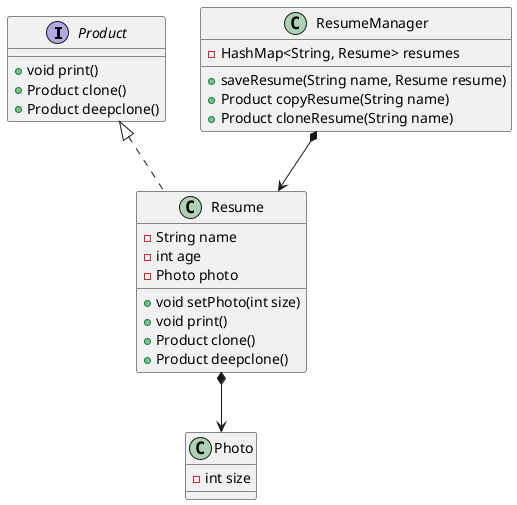 @startuml
interface Product{
    + void print()
    + Product clone()
    + Product deepclone()
}

class Photo{
    - int size 
}

class Resume implements Product{
    - String name
    - int age 
    - Photo photo 
    + void setPhoto(int size)
    + void print()
    + Product clone()
    + Product deepclone()
}

Resume *--> Photo

class ResumeManager {
    - HashMap<String, Resume> resumes
    + saveResume(String name, Resume resume)
    + Product copyResume(String name)
    + Product cloneResume(String name)
}

ResumeManager *--> Resume 
@enduml
